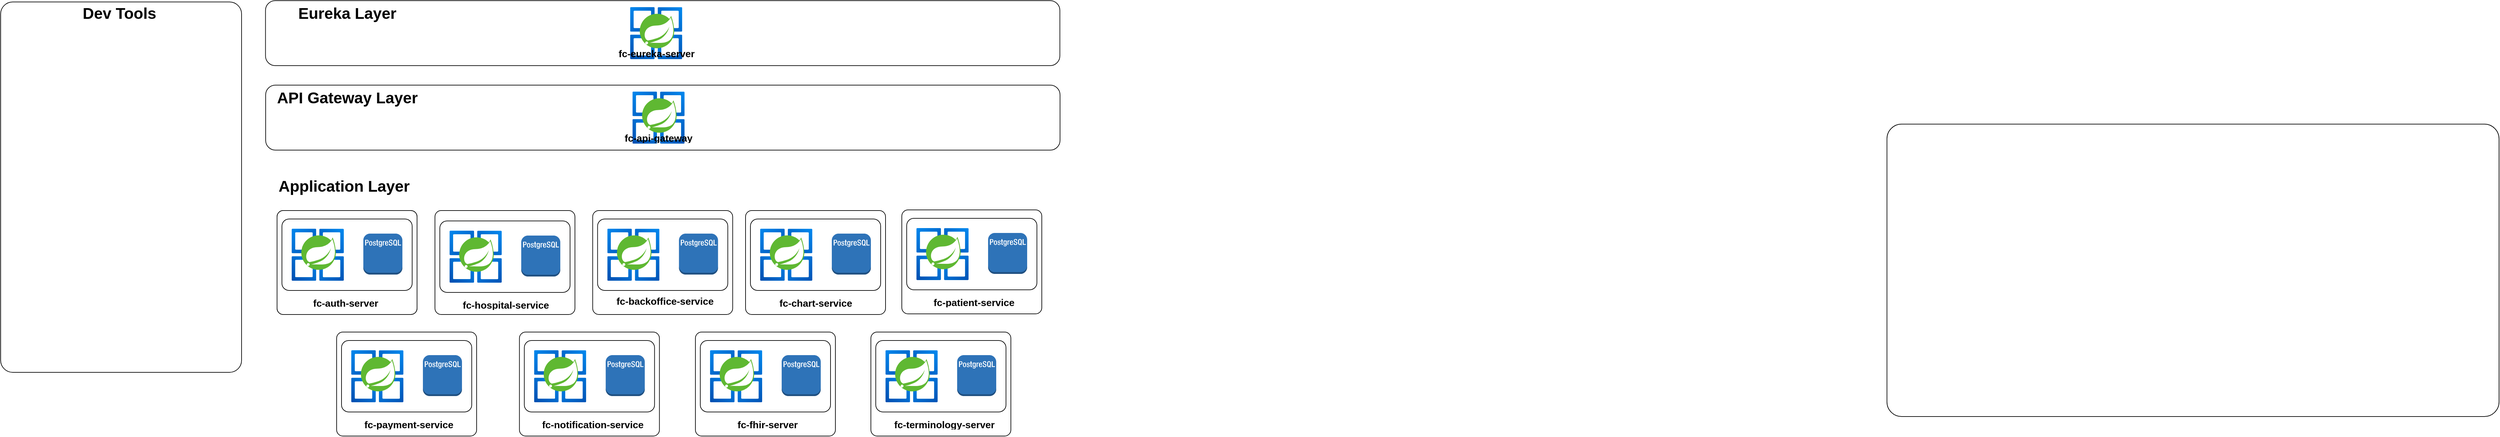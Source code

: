 <mxfile version="21.7.2" type="github">
  <diagram name="페이지-1" id="AQSB7U79OfFXJ6z3K60o">
    <mxGraphModel dx="2514" dy="2062" grid="1" gridSize="10" guides="1" tooltips="1" connect="1" arrows="1" fold="1" page="1" pageScale="1" pageWidth="827" pageHeight="1169" math="0" shadow="0">
      <root>
        <mxCell id="0" />
        <mxCell id="1" parent="0" />
        <mxCell id="jNxTYTGKxMf_xdA4_NXx-20" value="" style="rounded=1;whiteSpace=wrap;html=1;strokeColor=default;fontFamily=Helvetica;fontSize=12;fontColor=default;fillColor=default;arcSize=6;movable=1;resizable=1;rotatable=1;deletable=1;editable=1;locked=0;connectable=1;" vertex="1" parent="1">
          <mxGeometry x="107.5" y="303" width="215" height="160" as="geometry" />
        </mxCell>
        <mxCell id="jNxTYTGKxMf_xdA4_NXx-21" value="" style="rounded=1;whiteSpace=wrap;html=1;strokeColor=default;fontFamily=Helvetica;fontSize=12;fontColor=default;fillColor=default;arcSize=10;movable=1;resizable=1;rotatable=1;deletable=1;editable=1;locked=0;connectable=1;" vertex="1" parent="1">
          <mxGeometry x="115" y="316" width="200" height="110" as="geometry" />
        </mxCell>
        <mxCell id="jNxTYTGKxMf_xdA4_NXx-3" value="" style="rounded=1;whiteSpace=wrap;html=1;perimeterSpacing=0;gradientColor=default;fillColor=none;arcSize=5;" vertex="1" parent="1">
          <mxGeometry x="2580" y="170" width="940" height="450" as="geometry" />
        </mxCell>
        <mxCell id="jNxTYTGKxMf_xdA4_NXx-1" value="" style="image;aspect=fixed;html=1;points=[];align=center;fontSize=12;image=img/lib/azure2/compute/Azure_Spring_Cloud.svg;movable=1;resizable=1;rotatable=1;deletable=1;editable=1;locked=0;connectable=1;" vertex="1" parent="1">
          <mxGeometry x="130" y="331" width="80" height="80" as="geometry" />
        </mxCell>
        <mxCell id="jNxTYTGKxMf_xdA4_NXx-8" value="" style="rounded=1;whiteSpace=wrap;html=1;" vertex="1" parent="1">
          <mxGeometry x="90" y="110" width="1220" height="100" as="geometry" />
        </mxCell>
        <mxCell id="jNxTYTGKxMf_xdA4_NXx-10" value="" style="rounded=1;whiteSpace=wrap;html=1;arcSize=5;" vertex="1" parent="1">
          <mxGeometry x="-317" y="-18" width="370" height="570" as="geometry" />
        </mxCell>
        <mxCell id="jNxTYTGKxMf_xdA4_NXx-11" value="API Gateway Layer" style="text;strokeColor=none;fillColor=none;html=1;fontSize=24;fontStyle=1;verticalAlign=middle;align=center;" vertex="1" parent="1">
          <mxGeometry x="105" y="110" width="220" height="40" as="geometry" />
        </mxCell>
        <mxCell id="jNxTYTGKxMf_xdA4_NXx-12" value="Application Layer" style="text;strokeColor=none;fillColor=none;html=1;fontSize=24;fontStyle=1;verticalAlign=middle;align=center;" vertex="1" parent="1">
          <mxGeometry x="120" y="246" width="180" height="40" as="geometry" />
        </mxCell>
        <mxCell id="jNxTYTGKxMf_xdA4_NXx-14" value="Dev Tools" style="text;strokeColor=none;fillColor=none;html=1;fontSize=24;fontStyle=1;verticalAlign=middle;align=center;" vertex="1" parent="1">
          <mxGeometry x="-225" y="-20" width="180" height="40" as="geometry" />
        </mxCell>
        <mxCell id="jNxTYTGKxMf_xdA4_NXx-22" value="" style="outlineConnect=0;dashed=0;verticalLabelPosition=bottom;verticalAlign=top;align=center;html=1;shape=mxgraph.aws3.postgre_sql_instance;fillColor=#2E73B8;gradientColor=none;rounded=0;strokeColor=default;fontFamily=Helvetica;fontSize=12;fontColor=default;movable=1;resizable=1;rotatable=1;deletable=1;editable=1;locked=0;connectable=1;" vertex="1" parent="1">
          <mxGeometry x="240" y="338.5" width="60" height="63" as="geometry" />
        </mxCell>
        <UserObject label="fc-auth-server" placeholders="1" name="Variable" id="jNxTYTGKxMf_xdA4_NXx-23">
          <mxCell style="text;html=1;strokeColor=none;fillColor=none;align=center;verticalAlign=middle;whiteSpace=wrap;overflow=hidden;fontSize=15;fontFamily=Helvetica;fontColor=default;fontStyle=1;movable=1;resizable=1;rotatable=1;deletable=1;editable=1;locked=0;connectable=1;" vertex="1" parent="1">
            <mxGeometry x="158" y="434" width="110" height="20" as="geometry" />
          </mxCell>
        </UserObject>
        <mxCell id="jNxTYTGKxMf_xdA4_NXx-24" value="" style="rounded=1;whiteSpace=wrap;html=1;strokeColor=default;fontFamily=Helvetica;fontSize=12;fontColor=default;fillColor=default;arcSize=6;movable=1;resizable=1;rotatable=1;deletable=1;editable=1;locked=0;connectable=1;" vertex="1" parent="1">
          <mxGeometry x="107.5" y="303" width="215" height="160" as="geometry" />
        </mxCell>
        <mxCell id="jNxTYTGKxMf_xdA4_NXx-25" value="" style="rounded=1;whiteSpace=wrap;html=1;strokeColor=default;fontFamily=Helvetica;fontSize=12;fontColor=default;fillColor=default;arcSize=10;movable=1;resizable=1;rotatable=1;deletable=1;editable=1;locked=0;connectable=1;" vertex="1" parent="1">
          <mxGeometry x="115" y="316" width="200" height="110" as="geometry" />
        </mxCell>
        <mxCell id="jNxTYTGKxMf_xdA4_NXx-26" value="" style="image;aspect=fixed;html=1;points=[];align=center;fontSize=12;image=img/lib/azure2/compute/Azure_Spring_Cloud.svg;movable=1;resizable=1;rotatable=1;deletable=1;editable=1;locked=0;connectable=1;" vertex="1" parent="1">
          <mxGeometry x="130" y="331" width="80" height="80" as="geometry" />
        </mxCell>
        <mxCell id="jNxTYTGKxMf_xdA4_NXx-27" value="" style="outlineConnect=0;dashed=0;verticalLabelPosition=bottom;verticalAlign=top;align=center;html=1;shape=mxgraph.aws3.postgre_sql_instance;fillColor=#2E73B8;gradientColor=none;rounded=0;strokeColor=default;fontFamily=Helvetica;fontSize=12;fontColor=default;movable=1;resizable=1;rotatable=1;deletable=1;editable=1;locked=0;connectable=1;" vertex="1" parent="1">
          <mxGeometry x="240" y="338.5" width="60" height="63" as="geometry" />
        </mxCell>
        <UserObject label="fc-auth-server" placeholders="1" name="Variable" id="jNxTYTGKxMf_xdA4_NXx-28">
          <mxCell style="text;html=1;strokeColor=none;fillColor=none;align=center;verticalAlign=middle;whiteSpace=wrap;overflow=hidden;fontSize=15;fontFamily=Helvetica;fontColor=default;fontStyle=1;movable=1;resizable=1;rotatable=1;deletable=1;editable=1;locked=0;connectable=1;" vertex="1" parent="1">
            <mxGeometry x="158" y="434" width="110" height="20" as="geometry" />
          </mxCell>
        </UserObject>
        <mxCell id="jNxTYTGKxMf_xdA4_NXx-29" value="" style="rounded=1;whiteSpace=wrap;html=1;strokeColor=default;fontFamily=Helvetica;fontSize=12;fontColor=default;fillColor=default;arcSize=6;movable=1;resizable=1;rotatable=1;deletable=1;editable=1;locked=0;connectable=1;" vertex="1" parent="1">
          <mxGeometry x="350" y="303" width="215" height="160" as="geometry" />
        </mxCell>
        <mxCell id="jNxTYTGKxMf_xdA4_NXx-30" value="" style="rounded=1;whiteSpace=wrap;html=1;strokeColor=default;fontFamily=Helvetica;fontSize=12;fontColor=default;fillColor=default;arcSize=10;movable=1;resizable=1;rotatable=1;deletable=1;editable=1;locked=0;connectable=1;" vertex="1" parent="1">
          <mxGeometry x="357.5" y="319" width="200" height="110" as="geometry" />
        </mxCell>
        <mxCell id="jNxTYTGKxMf_xdA4_NXx-31" value="" style="image;aspect=fixed;html=1;points=[];align=center;fontSize=12;image=img/lib/azure2/compute/Azure_Spring_Cloud.svg;movable=1;resizable=1;rotatable=1;deletable=1;editable=1;locked=0;connectable=1;" vertex="1" parent="1">
          <mxGeometry x="372.5" y="334" width="80" height="80" as="geometry" />
        </mxCell>
        <mxCell id="jNxTYTGKxMf_xdA4_NXx-32" value="" style="outlineConnect=0;dashed=0;verticalLabelPosition=bottom;verticalAlign=top;align=center;html=1;shape=mxgraph.aws3.postgre_sql_instance;fillColor=#2E73B8;gradientColor=none;rounded=0;strokeColor=default;fontFamily=Helvetica;fontSize=12;fontColor=default;movable=1;resizable=1;rotatable=1;deletable=1;editable=1;locked=0;connectable=1;" vertex="1" parent="1">
          <mxGeometry x="482.5" y="341.5" width="60" height="63" as="geometry" />
        </mxCell>
        <UserObject label="fc-hospital-service" placeholders="1" name="Variable" id="jNxTYTGKxMf_xdA4_NXx-33">
          <mxCell style="text;html=1;strokeColor=none;fillColor=none;align=center;verticalAlign=middle;whiteSpace=wrap;overflow=hidden;fontSize=15;fontFamily=Helvetica;fontColor=default;fontStyle=1;movable=1;resizable=1;rotatable=1;deletable=1;editable=1;locked=0;connectable=1;" vertex="1" parent="1">
            <mxGeometry x="383.5" y="437" width="149.5" height="20" as="geometry" />
          </mxCell>
        </UserObject>
        <mxCell id="jNxTYTGKxMf_xdA4_NXx-34" value="" style="rounded=1;whiteSpace=wrap;html=1;strokeColor=default;fontFamily=Helvetica;fontSize=12;fontColor=default;fillColor=default;arcSize=6;movable=1;resizable=1;rotatable=1;deletable=1;editable=1;locked=0;connectable=1;" vertex="1" parent="1">
          <mxGeometry x="592.25" y="303" width="215" height="160" as="geometry" />
        </mxCell>
        <mxCell id="jNxTYTGKxMf_xdA4_NXx-35" value="" style="rounded=1;whiteSpace=wrap;html=1;strokeColor=default;fontFamily=Helvetica;fontSize=12;fontColor=default;fillColor=default;arcSize=10;movable=1;resizable=1;rotatable=1;deletable=1;editable=1;locked=0;connectable=1;" vertex="1" parent="1">
          <mxGeometry x="599.75" y="316" width="200" height="110" as="geometry" />
        </mxCell>
        <mxCell id="jNxTYTGKxMf_xdA4_NXx-36" value="" style="image;aspect=fixed;html=1;points=[];align=center;fontSize=12;image=img/lib/azure2/compute/Azure_Spring_Cloud.svg;movable=1;resizable=1;rotatable=1;deletable=1;editable=1;locked=0;connectable=1;" vertex="1" parent="1">
          <mxGeometry x="614.75" y="331" width="80" height="80" as="geometry" />
        </mxCell>
        <mxCell id="jNxTYTGKxMf_xdA4_NXx-37" value="" style="outlineConnect=0;dashed=0;verticalLabelPosition=bottom;verticalAlign=top;align=center;html=1;shape=mxgraph.aws3.postgre_sql_instance;fillColor=#2E73B8;gradientColor=none;rounded=0;strokeColor=default;fontFamily=Helvetica;fontSize=12;fontColor=default;movable=1;resizable=1;rotatable=1;deletable=1;editable=1;locked=0;connectable=1;" vertex="1" parent="1">
          <mxGeometry x="724.75" y="338.5" width="60" height="63" as="geometry" />
        </mxCell>
        <mxCell id="jNxTYTGKxMf_xdA4_NXx-44" value="" style="rounded=1;whiteSpace=wrap;html=1;strokeColor=default;fontFamily=Helvetica;fontSize=12;fontColor=default;fillColor=default;arcSize=6;movable=1;resizable=1;rotatable=1;deletable=1;editable=1;locked=0;connectable=1;" vertex="1" parent="1">
          <mxGeometry x="1067" y="302" width="215" height="160" as="geometry" />
        </mxCell>
        <mxCell id="jNxTYTGKxMf_xdA4_NXx-45" value="" style="rounded=1;whiteSpace=wrap;html=1;strokeColor=default;fontFamily=Helvetica;fontSize=12;fontColor=default;fillColor=default;arcSize=10;movable=1;resizable=1;rotatable=1;deletable=1;editable=1;locked=0;connectable=1;" vertex="1" parent="1">
          <mxGeometry x="1074.5" y="315" width="200" height="110" as="geometry" />
        </mxCell>
        <mxCell id="jNxTYTGKxMf_xdA4_NXx-46" value="" style="image;aspect=fixed;html=1;points=[];align=center;fontSize=12;image=img/lib/azure2/compute/Azure_Spring_Cloud.svg;movable=1;resizable=1;rotatable=1;deletable=1;editable=1;locked=0;connectable=1;" vertex="1" parent="1">
          <mxGeometry x="1089.5" y="330" width="80" height="80" as="geometry" />
        </mxCell>
        <mxCell id="jNxTYTGKxMf_xdA4_NXx-47" value="" style="outlineConnect=0;dashed=0;verticalLabelPosition=bottom;verticalAlign=top;align=center;html=1;shape=mxgraph.aws3.postgre_sql_instance;fillColor=#2E73B8;gradientColor=none;rounded=0;strokeColor=default;fontFamily=Helvetica;fontSize=12;fontColor=default;movable=1;resizable=1;rotatable=1;deletable=1;editable=1;locked=0;connectable=1;" vertex="1" parent="1">
          <mxGeometry x="1199.5" y="337.5" width="60" height="63" as="geometry" />
        </mxCell>
        <mxCell id="jNxTYTGKxMf_xdA4_NXx-49" value="" style="rounded=1;whiteSpace=wrap;html=1;strokeColor=default;fontFamily=Helvetica;fontSize=12;fontColor=default;fillColor=default;arcSize=6;movable=1;resizable=1;rotatable=1;deletable=1;editable=1;locked=0;connectable=1;" vertex="1" parent="1">
          <mxGeometry x="827" y="303" width="215" height="160" as="geometry" />
        </mxCell>
        <mxCell id="jNxTYTGKxMf_xdA4_NXx-50" value="" style="rounded=1;whiteSpace=wrap;html=1;strokeColor=default;fontFamily=Helvetica;fontSize=12;fontColor=default;fillColor=default;arcSize=10;movable=1;resizable=1;rotatable=1;deletable=1;editable=1;locked=0;connectable=1;" vertex="1" parent="1">
          <mxGeometry x="834.5" y="316" width="200" height="110" as="geometry" />
        </mxCell>
        <mxCell id="jNxTYTGKxMf_xdA4_NXx-51" value="" style="image;aspect=fixed;html=1;points=[];align=center;fontSize=12;image=img/lib/azure2/compute/Azure_Spring_Cloud.svg;movable=1;resizable=1;rotatable=1;deletable=1;editable=1;locked=0;connectable=1;" vertex="1" parent="1">
          <mxGeometry x="849.5" y="331" width="80" height="80" as="geometry" />
        </mxCell>
        <mxCell id="jNxTYTGKxMf_xdA4_NXx-52" value="" style="outlineConnect=0;dashed=0;verticalLabelPosition=bottom;verticalAlign=top;align=center;html=1;shape=mxgraph.aws3.postgre_sql_instance;fillColor=#2E73B8;gradientColor=none;rounded=0;strokeColor=default;fontFamily=Helvetica;fontSize=12;fontColor=default;movable=1;resizable=1;rotatable=1;deletable=1;editable=1;locked=0;connectable=1;" vertex="1" parent="1">
          <mxGeometry x="959.5" y="338.5" width="60" height="63" as="geometry" />
        </mxCell>
        <UserObject label="fc-backoffice-service" placeholders="1" name="Variable" id="jNxTYTGKxMf_xdA4_NXx-54">
          <mxCell style="text;html=1;strokeColor=none;fillColor=none;align=center;verticalAlign=middle;whiteSpace=wrap;overflow=hidden;fontSize=15;fontFamily=Helvetica;fontColor=default;fontStyle=1;movable=1;resizable=1;rotatable=1;deletable=1;editable=1;locked=0;connectable=1;" vertex="1" parent="1">
            <mxGeometry x="625" y="431" width="157.25" height="20" as="geometry" />
          </mxCell>
        </UserObject>
        <UserObject label="fc-chart-service" placeholders="1" name="Variable" id="jNxTYTGKxMf_xdA4_NXx-55">
          <mxCell style="text;html=1;strokeColor=none;fillColor=none;align=center;verticalAlign=middle;whiteSpace=wrap;overflow=hidden;fontSize=15;fontFamily=Helvetica;fontColor=default;fontStyle=1;movable=1;resizable=1;rotatable=1;deletable=1;editable=1;locked=0;connectable=1;" vertex="1" parent="1">
            <mxGeometry x="859.75" y="434" width="149.5" height="20" as="geometry" />
          </mxCell>
        </UserObject>
        <UserObject label="fc-patient-service" placeholders="1" name="Variable" id="jNxTYTGKxMf_xdA4_NXx-56">
          <mxCell style="text;html=1;strokeColor=none;fillColor=none;align=center;verticalAlign=middle;whiteSpace=wrap;overflow=hidden;fontSize=15;fontFamily=Helvetica;fontColor=default;fontStyle=1;movable=1;resizable=1;rotatable=1;deletable=1;editable=1;locked=0;connectable=1;" vertex="1" parent="1">
            <mxGeometry x="1102.5" y="433" width="149.5" height="20" as="geometry" />
          </mxCell>
        </UserObject>
        <mxCell id="jNxTYTGKxMf_xdA4_NXx-59" value="" style="image;aspect=fixed;html=1;points=[];align=center;fontSize=12;image=img/lib/azure2/compute/Azure_Spring_Cloud.svg;movable=1;resizable=1;rotatable=1;deletable=1;editable=1;locked=0;connectable=1;" vertex="1" parent="1">
          <mxGeometry x="653.38" y="120" width="80" height="80" as="geometry" />
        </mxCell>
        <UserObject label="fc-api-gateway" placeholders="1" name="Variable" id="jNxTYTGKxMf_xdA4_NXx-61">
          <mxCell style="text;html=1;strokeColor=none;fillColor=none;align=center;verticalAlign=middle;whiteSpace=wrap;overflow=hidden;fontSize=15;fontFamily=Helvetica;fontColor=default;fontStyle=1;movable=1;resizable=1;rotatable=1;deletable=1;editable=1;locked=0;connectable=1;" vertex="1" parent="1">
            <mxGeometry x="614.75" y="180" width="157.25" height="20" as="geometry" />
          </mxCell>
        </UserObject>
        <mxCell id="jNxTYTGKxMf_xdA4_NXx-62" value="" style="rounded=1;whiteSpace=wrap;html=1;" vertex="1" parent="1">
          <mxGeometry x="89.75" y="-20" width="1220" height="100" as="geometry" />
        </mxCell>
        <mxCell id="jNxTYTGKxMf_xdA4_NXx-63" value="Eureka Layer" style="text;strokeColor=none;fillColor=none;html=1;fontSize=24;fontStyle=1;verticalAlign=middle;align=center;" vertex="1" parent="1">
          <mxGeometry x="104.75" y="-20" width="220" height="40" as="geometry" />
        </mxCell>
        <mxCell id="jNxTYTGKxMf_xdA4_NXx-64" value="" style="image;aspect=fixed;html=1;points=[];align=center;fontSize=12;image=img/lib/azure2/compute/Azure_Spring_Cloud.svg;movable=1;resizable=1;rotatable=1;deletable=1;editable=1;locked=0;connectable=1;" vertex="1" parent="1">
          <mxGeometry x="649.75" y="-10" width="80" height="80" as="geometry" />
        </mxCell>
        <UserObject label="fc-eureka-server" placeholders="1" name="Variable" id="jNxTYTGKxMf_xdA4_NXx-66">
          <mxCell style="text;html=1;strokeColor=none;fillColor=none;align=center;verticalAlign=middle;whiteSpace=wrap;overflow=hidden;fontSize=15;fontFamily=Helvetica;fontColor=default;fontStyle=1;movable=1;resizable=1;rotatable=1;deletable=1;editable=1;locked=0;connectable=1;" vertex="1" parent="1">
            <mxGeometry x="612.25" y="50" width="157.25" height="20" as="geometry" />
          </mxCell>
        </UserObject>
        <mxCell id="jNxTYTGKxMf_xdA4_NXx-68" value="" style="rounded=1;whiteSpace=wrap;html=1;strokeColor=default;fontFamily=Helvetica;fontSize=12;fontColor=default;fillColor=default;arcSize=6;movable=1;resizable=1;rotatable=1;deletable=1;editable=1;locked=0;connectable=1;" vertex="1" parent="1">
          <mxGeometry x="199" y="490" width="215" height="160" as="geometry" />
        </mxCell>
        <mxCell id="jNxTYTGKxMf_xdA4_NXx-69" value="" style="rounded=1;whiteSpace=wrap;html=1;strokeColor=default;fontFamily=Helvetica;fontSize=12;fontColor=default;fillColor=default;arcSize=10;movable=1;resizable=1;rotatable=1;deletable=1;editable=1;locked=0;connectable=1;" vertex="1" parent="1">
          <mxGeometry x="206.5" y="503" width="200" height="110" as="geometry" />
        </mxCell>
        <mxCell id="jNxTYTGKxMf_xdA4_NXx-70" value="" style="image;aspect=fixed;html=1;points=[];align=center;fontSize=12;image=img/lib/azure2/compute/Azure_Spring_Cloud.svg;movable=1;resizable=1;rotatable=1;deletable=1;editable=1;locked=0;connectable=1;" vertex="1" parent="1">
          <mxGeometry x="221.5" y="518" width="80" height="80" as="geometry" />
        </mxCell>
        <mxCell id="jNxTYTGKxMf_xdA4_NXx-71" value="" style="outlineConnect=0;dashed=0;verticalLabelPosition=bottom;verticalAlign=top;align=center;html=1;shape=mxgraph.aws3.postgre_sql_instance;fillColor=#2E73B8;gradientColor=none;rounded=0;strokeColor=default;fontFamily=Helvetica;fontSize=12;fontColor=default;movable=1;resizable=1;rotatable=1;deletable=1;editable=1;locked=0;connectable=1;" vertex="1" parent="1">
          <mxGeometry x="331.5" y="525.5" width="60" height="63" as="geometry" />
        </mxCell>
        <UserObject label="fc-payment-service" placeholders="1" name="Variable" id="jNxTYTGKxMf_xdA4_NXx-72">
          <mxCell style="text;html=1;strokeColor=none;fillColor=none;align=center;verticalAlign=middle;whiteSpace=wrap;overflow=hidden;fontSize=15;fontFamily=Helvetica;fontColor=default;fontStyle=1;movable=1;resizable=1;rotatable=1;deletable=1;editable=1;locked=0;connectable=1;" vertex="1" parent="1">
            <mxGeometry x="234.5" y="621" width="149.5" height="20" as="geometry" />
          </mxCell>
        </UserObject>
        <mxCell id="jNxTYTGKxMf_xdA4_NXx-73" value="" style="rounded=1;whiteSpace=wrap;html=1;strokeColor=default;fontFamily=Helvetica;fontSize=12;fontColor=default;fillColor=default;arcSize=6;movable=1;resizable=1;rotatable=1;deletable=1;editable=1;locked=0;connectable=1;" vertex="1" parent="1">
          <mxGeometry x="479.75" y="490" width="215" height="160" as="geometry" />
        </mxCell>
        <mxCell id="jNxTYTGKxMf_xdA4_NXx-74" value="" style="rounded=1;whiteSpace=wrap;html=1;strokeColor=default;fontFamily=Helvetica;fontSize=12;fontColor=default;fillColor=default;arcSize=10;movable=1;resizable=1;rotatable=1;deletable=1;editable=1;locked=0;connectable=1;" vertex="1" parent="1">
          <mxGeometry x="487.25" y="503" width="200" height="110" as="geometry" />
        </mxCell>
        <mxCell id="jNxTYTGKxMf_xdA4_NXx-75" value="" style="image;aspect=fixed;html=1;points=[];align=center;fontSize=12;image=img/lib/azure2/compute/Azure_Spring_Cloud.svg;movable=1;resizable=1;rotatable=1;deletable=1;editable=1;locked=0;connectable=1;" vertex="1" parent="1">
          <mxGeometry x="502.25" y="518" width="80" height="80" as="geometry" />
        </mxCell>
        <mxCell id="jNxTYTGKxMf_xdA4_NXx-76" value="" style="outlineConnect=0;dashed=0;verticalLabelPosition=bottom;verticalAlign=top;align=center;html=1;shape=mxgraph.aws3.postgre_sql_instance;fillColor=#2E73B8;gradientColor=none;rounded=0;strokeColor=default;fontFamily=Helvetica;fontSize=12;fontColor=default;movable=1;resizable=1;rotatable=1;deletable=1;editable=1;locked=0;connectable=1;" vertex="1" parent="1">
          <mxGeometry x="612.25" y="525.5" width="60" height="63" as="geometry" />
        </mxCell>
        <UserObject label="fc-notification-service" placeholders="1" name="Variable" id="jNxTYTGKxMf_xdA4_NXx-77">
          <mxCell style="text;html=1;strokeColor=none;fillColor=none;align=center;verticalAlign=middle;whiteSpace=wrap;overflow=hidden;fontSize=15;fontFamily=Helvetica;fontColor=default;fontStyle=1;movable=1;resizable=1;rotatable=1;deletable=1;editable=1;locked=0;connectable=1;" vertex="1" parent="1">
            <mxGeometry x="510.25" y="621" width="164.75" height="20" as="geometry" />
          </mxCell>
        </UserObject>
        <mxCell id="jNxTYTGKxMf_xdA4_NXx-78" value="" style="rounded=1;whiteSpace=wrap;html=1;strokeColor=default;fontFamily=Helvetica;fontSize=12;fontColor=default;fillColor=default;arcSize=6;movable=1;resizable=1;rotatable=1;deletable=1;editable=1;locked=0;connectable=1;" vertex="1" parent="1">
          <mxGeometry x="750" y="490" width="215" height="160" as="geometry" />
        </mxCell>
        <mxCell id="jNxTYTGKxMf_xdA4_NXx-79" value="" style="rounded=1;whiteSpace=wrap;html=1;strokeColor=default;fontFamily=Helvetica;fontSize=12;fontColor=default;fillColor=default;arcSize=10;movable=1;resizable=1;rotatable=1;deletable=1;editable=1;locked=0;connectable=1;" vertex="1" parent="1">
          <mxGeometry x="757.5" y="503" width="200" height="110" as="geometry" />
        </mxCell>
        <mxCell id="jNxTYTGKxMf_xdA4_NXx-80" value="" style="image;aspect=fixed;html=1;points=[];align=center;fontSize=12;image=img/lib/azure2/compute/Azure_Spring_Cloud.svg;movable=1;resizable=1;rotatable=1;deletable=1;editable=1;locked=0;connectable=1;" vertex="1" parent="1">
          <mxGeometry x="772.5" y="518" width="80" height="80" as="geometry" />
        </mxCell>
        <mxCell id="jNxTYTGKxMf_xdA4_NXx-81" value="" style="outlineConnect=0;dashed=0;verticalLabelPosition=bottom;verticalAlign=top;align=center;html=1;shape=mxgraph.aws3.postgre_sql_instance;fillColor=#2E73B8;gradientColor=none;rounded=0;strokeColor=default;fontFamily=Helvetica;fontSize=12;fontColor=default;movable=1;resizable=1;rotatable=1;deletable=1;editable=1;locked=0;connectable=1;" vertex="1" parent="1">
          <mxGeometry x="882.5" y="525.5" width="60" height="63" as="geometry" />
        </mxCell>
        <UserObject label="fc-fhir-server" placeholders="1" name="Variable" id="jNxTYTGKxMf_xdA4_NXx-82">
          <mxCell style="text;html=1;strokeColor=none;fillColor=none;align=center;verticalAlign=middle;whiteSpace=wrap;overflow=hidden;fontSize=15;fontFamily=Helvetica;fontColor=default;fontStyle=1;movable=1;resizable=1;rotatable=1;deletable=1;editable=1;locked=0;connectable=1;" vertex="1" parent="1">
            <mxGeometry x="785.5" y="621" width="149.5" height="20" as="geometry" />
          </mxCell>
        </UserObject>
        <mxCell id="jNxTYTGKxMf_xdA4_NXx-83" value="" style="rounded=1;whiteSpace=wrap;html=1;strokeColor=default;fontFamily=Helvetica;fontSize=12;fontColor=default;fillColor=default;arcSize=6;movable=1;resizable=1;rotatable=1;deletable=1;editable=1;locked=0;connectable=1;" vertex="1" parent="1">
          <mxGeometry x="1019.5" y="490" width="215" height="160" as="geometry" />
        </mxCell>
        <mxCell id="jNxTYTGKxMf_xdA4_NXx-84" value="" style="rounded=1;whiteSpace=wrap;html=1;strokeColor=default;fontFamily=Helvetica;fontSize=12;fontColor=default;fillColor=default;arcSize=10;movable=1;resizable=1;rotatable=1;deletable=1;editable=1;locked=0;connectable=1;" vertex="1" parent="1">
          <mxGeometry x="1027" y="503" width="200" height="110" as="geometry" />
        </mxCell>
        <mxCell id="jNxTYTGKxMf_xdA4_NXx-85" value="" style="image;aspect=fixed;html=1;points=[];align=center;fontSize=12;image=img/lib/azure2/compute/Azure_Spring_Cloud.svg;movable=1;resizable=1;rotatable=1;deletable=1;editable=1;locked=0;connectable=1;" vertex="1" parent="1">
          <mxGeometry x="1042" y="518" width="80" height="80" as="geometry" />
        </mxCell>
        <mxCell id="jNxTYTGKxMf_xdA4_NXx-86" value="" style="outlineConnect=0;dashed=0;verticalLabelPosition=bottom;verticalAlign=top;align=center;html=1;shape=mxgraph.aws3.postgre_sql_instance;fillColor=#2E73B8;gradientColor=none;rounded=0;strokeColor=default;fontFamily=Helvetica;fontSize=12;fontColor=default;movable=1;resizable=1;rotatable=1;deletable=1;editable=1;locked=0;connectable=1;" vertex="1" parent="1">
          <mxGeometry x="1152" y="525.5" width="60" height="63" as="geometry" />
        </mxCell>
        <UserObject label="fc-terminology-server" placeholders="1" name="Variable" id="jNxTYTGKxMf_xdA4_NXx-87">
          <mxCell style="text;html=1;strokeColor=none;fillColor=none;align=center;verticalAlign=middle;whiteSpace=wrap;overflow=hidden;fontSize=15;fontFamily=Helvetica;fontColor=default;fontStyle=1;movable=1;resizable=1;rotatable=1;deletable=1;editable=1;locked=0;connectable=1;" vertex="1" parent="1">
            <mxGeometry x="1045" y="621" width="175" height="20" as="geometry" />
          </mxCell>
        </UserObject>
      </root>
    </mxGraphModel>
  </diagram>
</mxfile>
